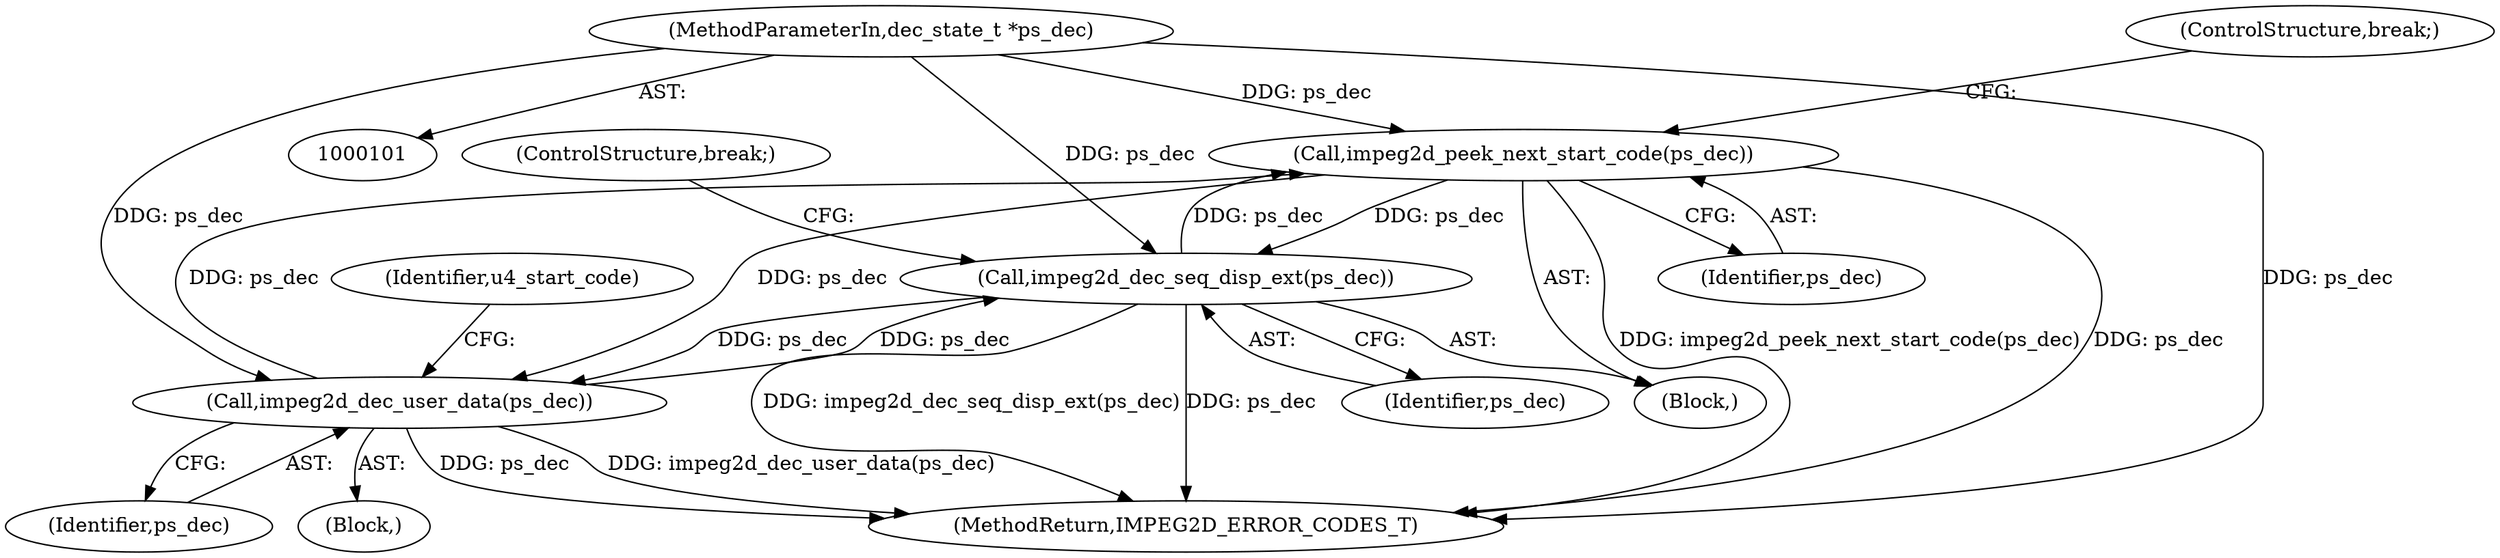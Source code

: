 digraph "0_Android_ffab15eb80630dc799eb410855c93525b75233c3_4@pointer" {
"1000179" [label="(Call,impeg2d_peek_next_start_code(ps_dec))"];
"1000167" [label="(Call,impeg2d_dec_seq_disp_ext(ps_dec))"];
"1000151" [label="(Call,impeg2d_dec_user_data(ps_dec))"];
"1000179" [label="(Call,impeg2d_peek_next_start_code(ps_dec))"];
"1000102" [label="(MethodParameterIn,dec_state_t *ps_dec)"];
"1000102" [label="(MethodParameterIn,dec_state_t *ps_dec)"];
"1000183" [label="(Identifier,u4_start_code)"];
"1000152" [label="(Identifier,ps_dec)"];
"1000150" [label="(Block,)"];
"1000168" [label="(Identifier,ps_dec)"];
"1000189" [label="(MethodReturn,IMPEG2D_ERROR_CODES_T)"];
"1000180" [label="(Identifier,ps_dec)"];
"1000167" [label="(Call,impeg2d_dec_seq_disp_ext(ps_dec))"];
"1000179" [label="(Call,impeg2d_peek_next_start_code(ps_dec))"];
"1000165" [label="(Block,)"];
"1000151" [label="(Call,impeg2d_dec_user_data(ps_dec))"];
"1000169" [label="(ControlStructure,break;)"];
"1000181" [label="(ControlStructure,break;)"];
"1000179" -> "1000165"  [label="AST: "];
"1000179" -> "1000180"  [label="CFG: "];
"1000180" -> "1000179"  [label="AST: "];
"1000181" -> "1000179"  [label="CFG: "];
"1000179" -> "1000189"  [label="DDG: impeg2d_peek_next_start_code(ps_dec)"];
"1000179" -> "1000189"  [label="DDG: ps_dec"];
"1000179" -> "1000151"  [label="DDG: ps_dec"];
"1000179" -> "1000167"  [label="DDG: ps_dec"];
"1000167" -> "1000179"  [label="DDG: ps_dec"];
"1000151" -> "1000179"  [label="DDG: ps_dec"];
"1000102" -> "1000179"  [label="DDG: ps_dec"];
"1000167" -> "1000165"  [label="AST: "];
"1000167" -> "1000168"  [label="CFG: "];
"1000168" -> "1000167"  [label="AST: "];
"1000169" -> "1000167"  [label="CFG: "];
"1000167" -> "1000189"  [label="DDG: ps_dec"];
"1000167" -> "1000189"  [label="DDG: impeg2d_dec_seq_disp_ext(ps_dec)"];
"1000167" -> "1000151"  [label="DDG: ps_dec"];
"1000151" -> "1000167"  [label="DDG: ps_dec"];
"1000102" -> "1000167"  [label="DDG: ps_dec"];
"1000151" -> "1000150"  [label="AST: "];
"1000151" -> "1000152"  [label="CFG: "];
"1000152" -> "1000151"  [label="AST: "];
"1000183" -> "1000151"  [label="CFG: "];
"1000151" -> "1000189"  [label="DDG: impeg2d_dec_user_data(ps_dec)"];
"1000151" -> "1000189"  [label="DDG: ps_dec"];
"1000102" -> "1000151"  [label="DDG: ps_dec"];
"1000102" -> "1000101"  [label="AST: "];
"1000102" -> "1000189"  [label="DDG: ps_dec"];
}
